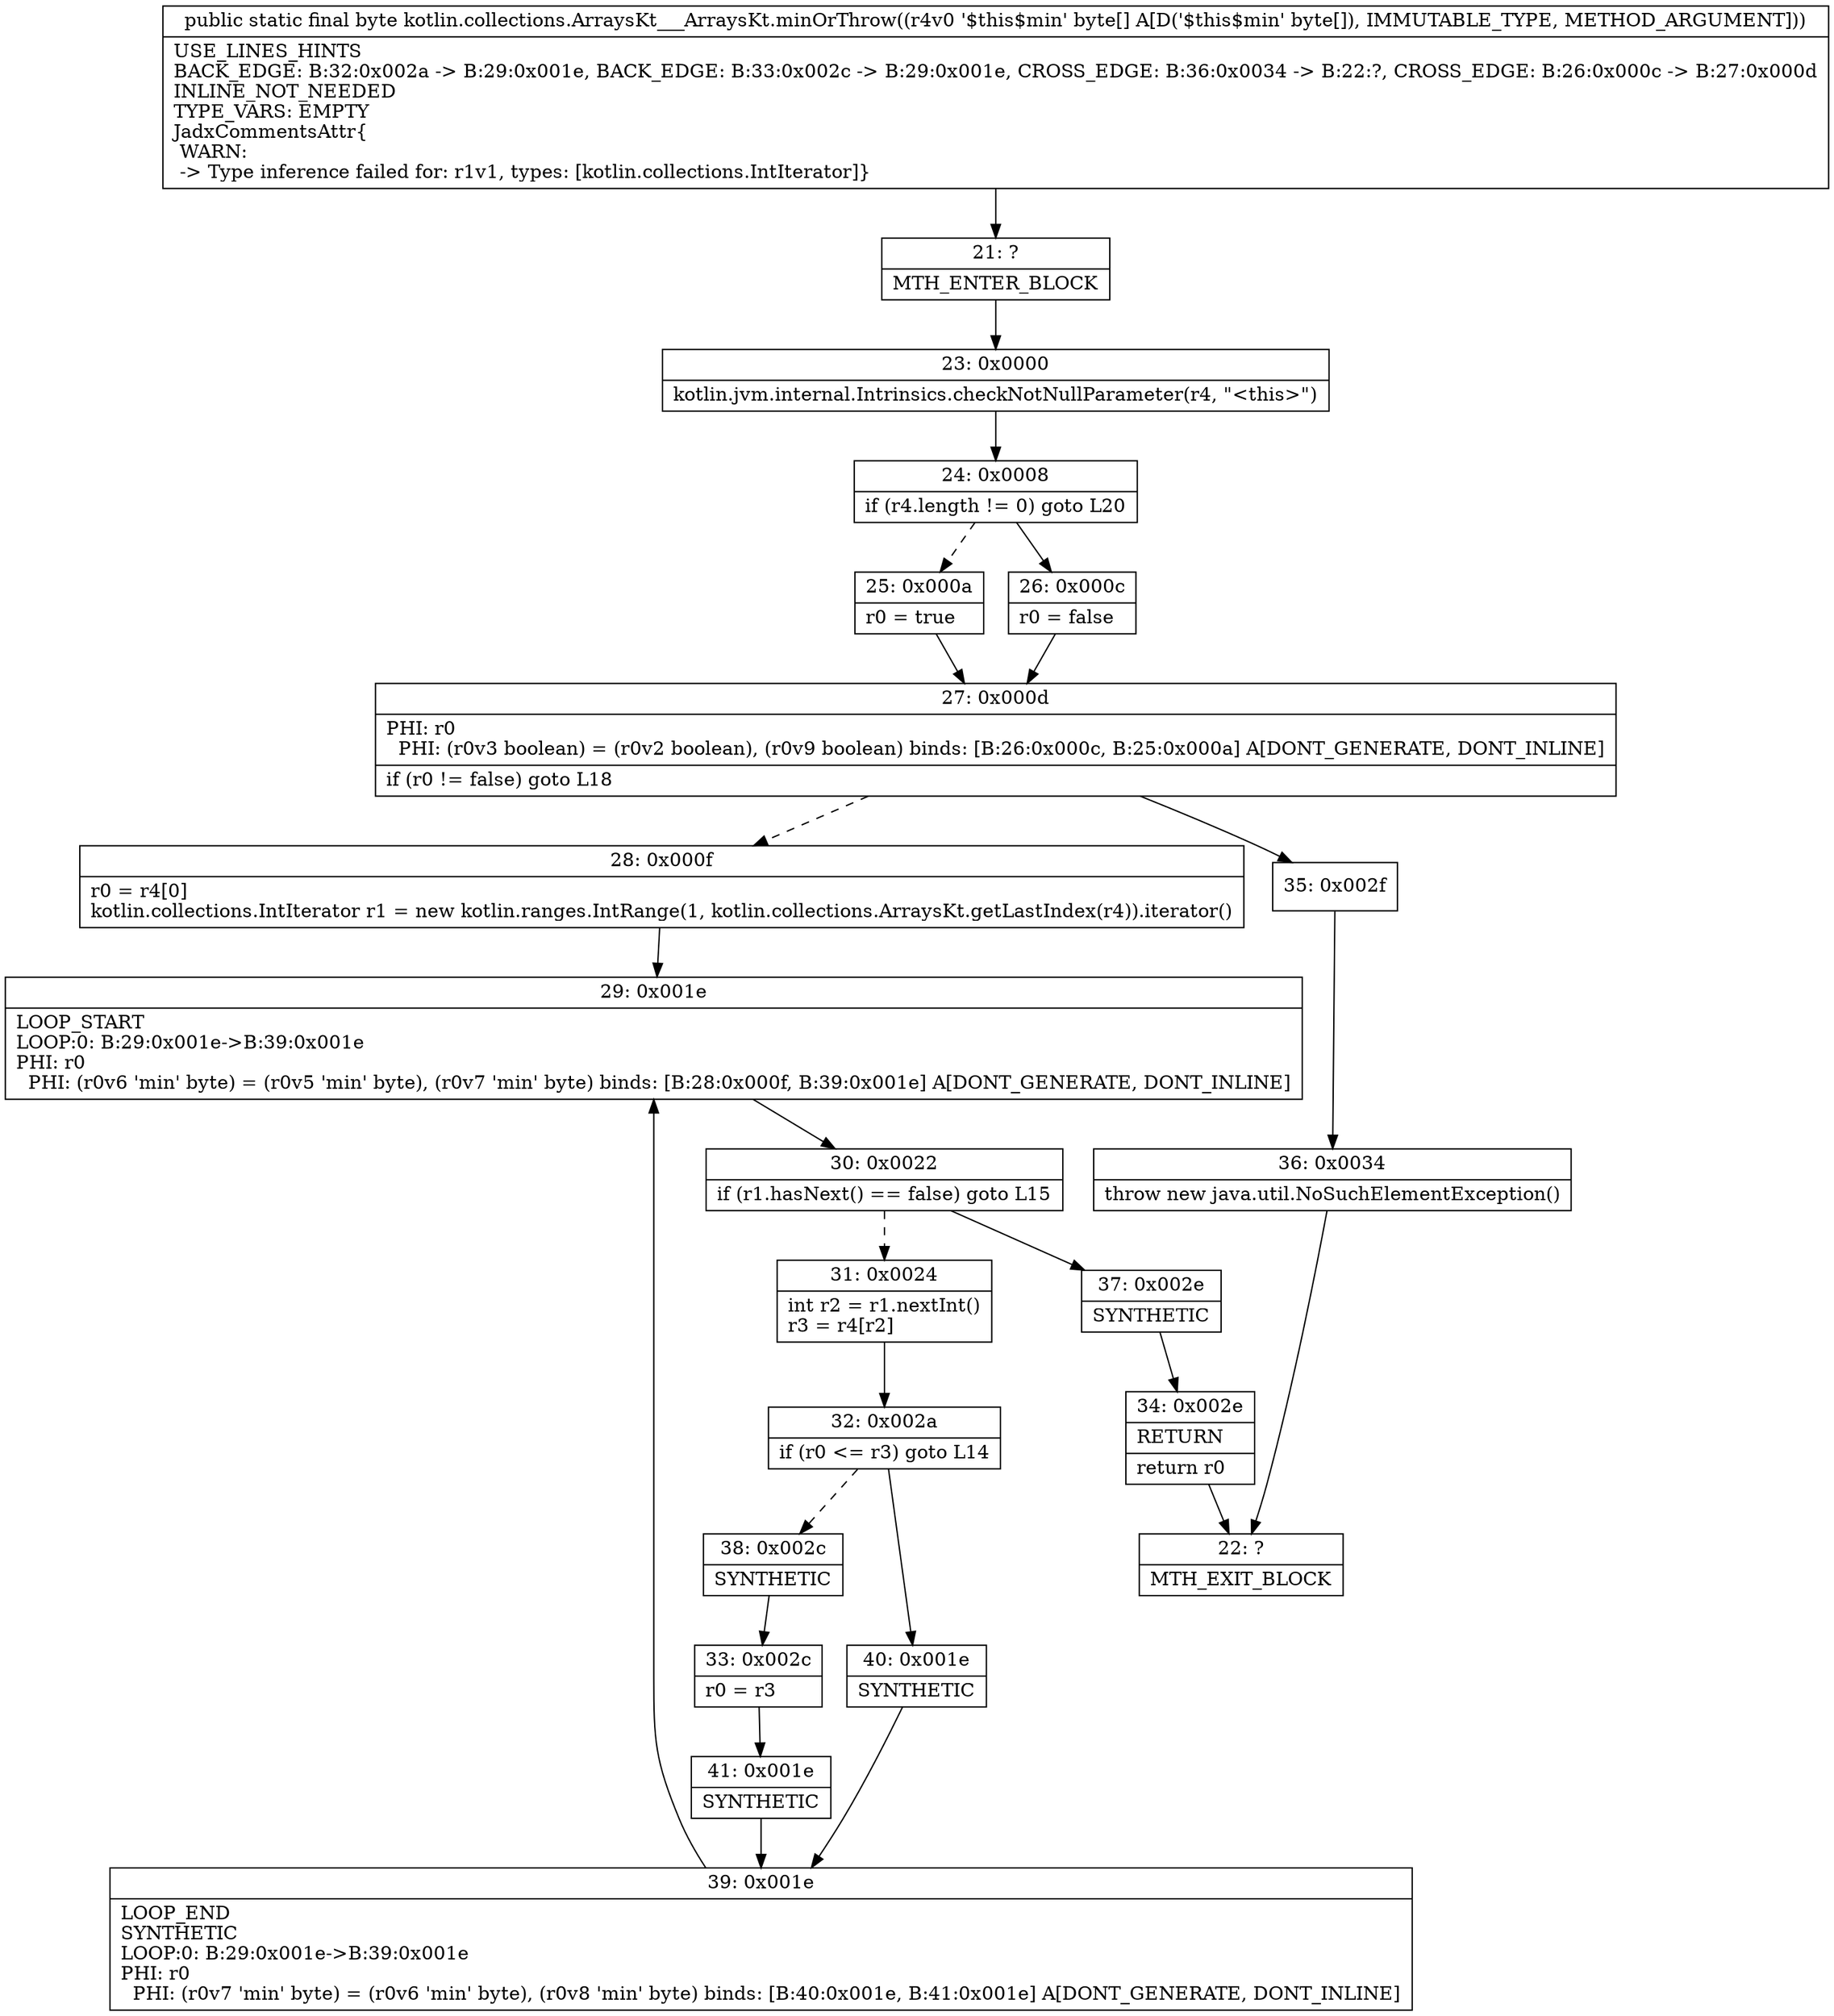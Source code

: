 digraph "CFG forkotlin.collections.ArraysKt___ArraysKt.minOrThrow([B)B" {
Node_21 [shape=record,label="{21\:\ ?|MTH_ENTER_BLOCK\l}"];
Node_23 [shape=record,label="{23\:\ 0x0000|kotlin.jvm.internal.Intrinsics.checkNotNullParameter(r4, \"\<this\>\")\l}"];
Node_24 [shape=record,label="{24\:\ 0x0008|if (r4.length != 0) goto L20\l}"];
Node_25 [shape=record,label="{25\:\ 0x000a|r0 = true\l}"];
Node_27 [shape=record,label="{27\:\ 0x000d|PHI: r0 \l  PHI: (r0v3 boolean) = (r0v2 boolean), (r0v9 boolean) binds: [B:26:0x000c, B:25:0x000a] A[DONT_GENERATE, DONT_INLINE]\l|if (r0 != false) goto L18\l}"];
Node_28 [shape=record,label="{28\:\ 0x000f|r0 = r4[0]\lkotlin.collections.IntIterator r1 = new kotlin.ranges.IntRange(1, kotlin.collections.ArraysKt.getLastIndex(r4)).iterator()\l}"];
Node_29 [shape=record,label="{29\:\ 0x001e|LOOP_START\lLOOP:0: B:29:0x001e\-\>B:39:0x001e\lPHI: r0 \l  PHI: (r0v6 'min' byte) = (r0v5 'min' byte), (r0v7 'min' byte) binds: [B:28:0x000f, B:39:0x001e] A[DONT_GENERATE, DONT_INLINE]\l}"];
Node_30 [shape=record,label="{30\:\ 0x0022|if (r1.hasNext() == false) goto L15\l}"];
Node_31 [shape=record,label="{31\:\ 0x0024|int r2 = r1.nextInt()\lr3 = r4[r2]\l}"];
Node_32 [shape=record,label="{32\:\ 0x002a|if (r0 \<= r3) goto L14\l}"];
Node_38 [shape=record,label="{38\:\ 0x002c|SYNTHETIC\l}"];
Node_33 [shape=record,label="{33\:\ 0x002c|r0 = r3\l}"];
Node_41 [shape=record,label="{41\:\ 0x001e|SYNTHETIC\l}"];
Node_39 [shape=record,label="{39\:\ 0x001e|LOOP_END\lSYNTHETIC\lLOOP:0: B:29:0x001e\-\>B:39:0x001e\lPHI: r0 \l  PHI: (r0v7 'min' byte) = (r0v6 'min' byte), (r0v8 'min' byte) binds: [B:40:0x001e, B:41:0x001e] A[DONT_GENERATE, DONT_INLINE]\l}"];
Node_40 [shape=record,label="{40\:\ 0x001e|SYNTHETIC\l}"];
Node_37 [shape=record,label="{37\:\ 0x002e|SYNTHETIC\l}"];
Node_34 [shape=record,label="{34\:\ 0x002e|RETURN\l|return r0\l}"];
Node_22 [shape=record,label="{22\:\ ?|MTH_EXIT_BLOCK\l}"];
Node_35 [shape=record,label="{35\:\ 0x002f}"];
Node_36 [shape=record,label="{36\:\ 0x0034|throw new java.util.NoSuchElementException()\l}"];
Node_26 [shape=record,label="{26\:\ 0x000c|r0 = false\l}"];
MethodNode[shape=record,label="{public static final byte kotlin.collections.ArraysKt___ArraysKt.minOrThrow((r4v0 '$this$min' byte[] A[D('$this$min' byte[]), IMMUTABLE_TYPE, METHOD_ARGUMENT]))  | USE_LINES_HINTS\lBACK_EDGE: B:32:0x002a \-\> B:29:0x001e, BACK_EDGE: B:33:0x002c \-\> B:29:0x001e, CROSS_EDGE: B:36:0x0034 \-\> B:22:?, CROSS_EDGE: B:26:0x000c \-\> B:27:0x000d\lINLINE_NOT_NEEDED\lTYPE_VARS: EMPTY\lJadxCommentsAttr\{\l WARN: \l \-\> Type inference failed for: r1v1, types: [kotlin.collections.IntIterator]\}\l}"];
MethodNode -> Node_21;Node_21 -> Node_23;
Node_23 -> Node_24;
Node_24 -> Node_25[style=dashed];
Node_24 -> Node_26;
Node_25 -> Node_27;
Node_27 -> Node_28[style=dashed];
Node_27 -> Node_35;
Node_28 -> Node_29;
Node_29 -> Node_30;
Node_30 -> Node_31[style=dashed];
Node_30 -> Node_37;
Node_31 -> Node_32;
Node_32 -> Node_38[style=dashed];
Node_32 -> Node_40;
Node_38 -> Node_33;
Node_33 -> Node_41;
Node_41 -> Node_39;
Node_39 -> Node_29;
Node_40 -> Node_39;
Node_37 -> Node_34;
Node_34 -> Node_22;
Node_35 -> Node_36;
Node_36 -> Node_22;
Node_26 -> Node_27;
}

